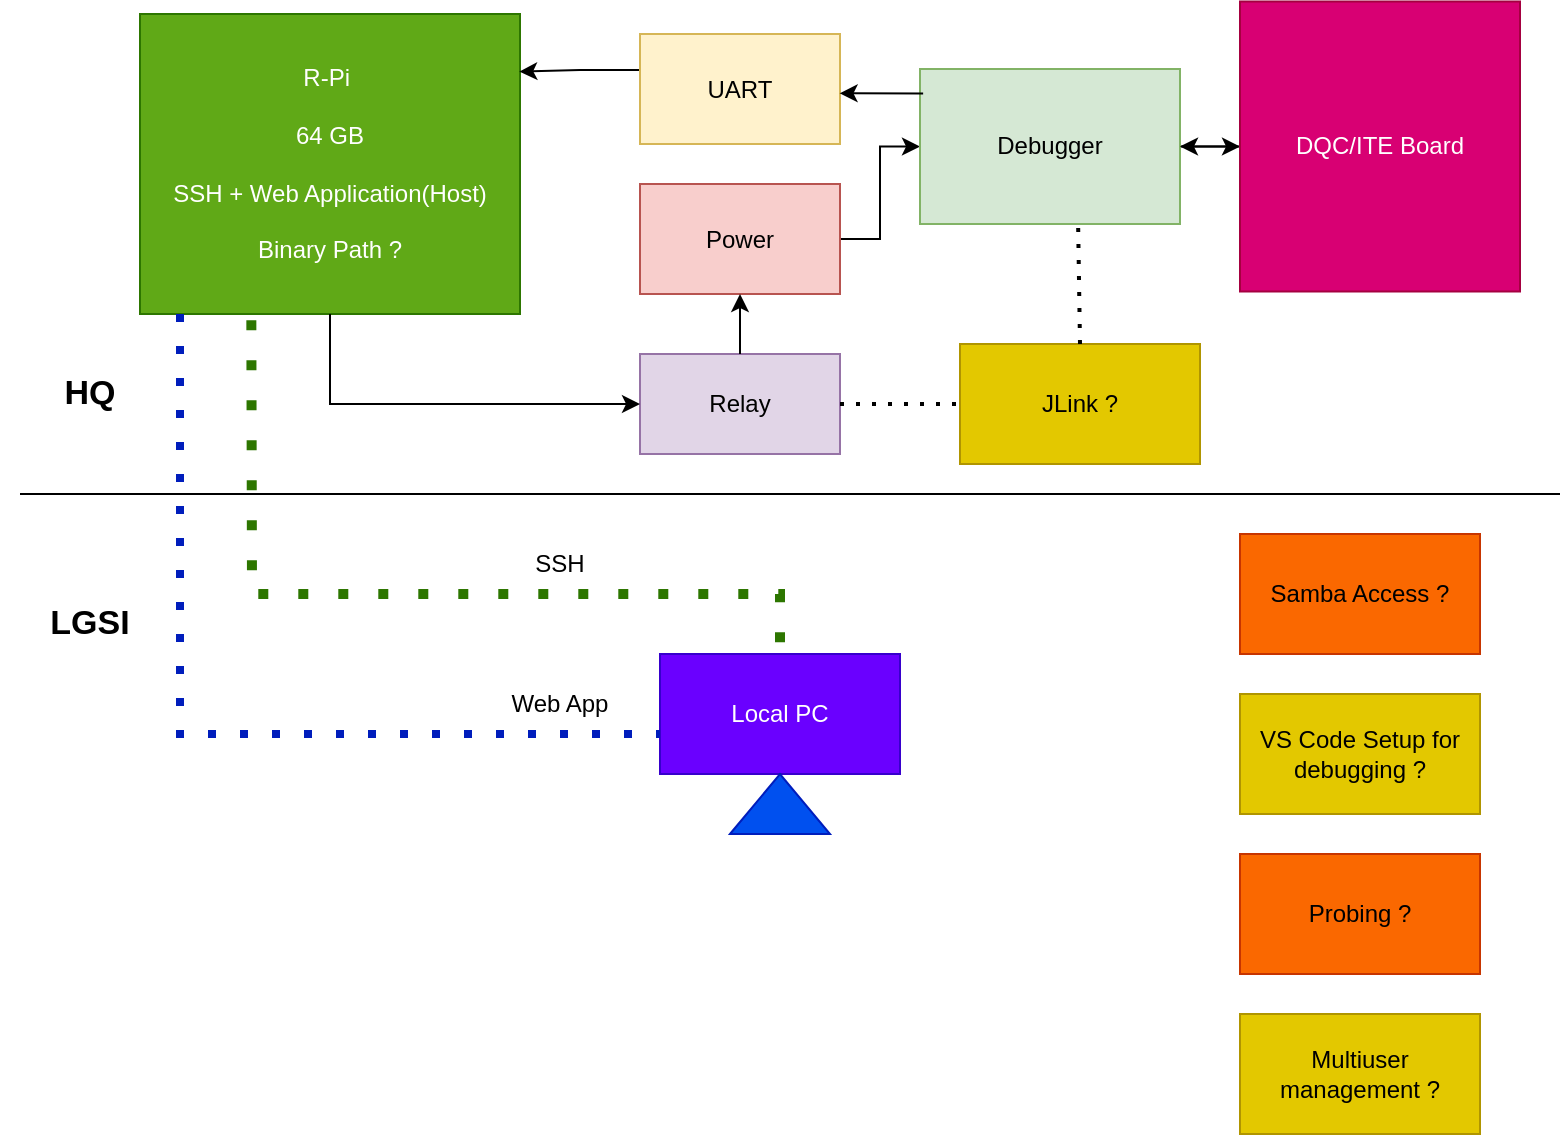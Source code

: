 <mxfile version="24.7.7">
  <diagram name="Page-1" id="JxampNL0Ej3k2KaPyQAo">
    <mxGraphModel dx="911" dy="540" grid="1" gridSize="10" guides="1" tooltips="1" connect="1" arrows="1" fold="1" page="1" pageScale="1" pageWidth="827" pageHeight="1169" math="0" shadow="0">
      <root>
        <mxCell id="0" />
        <mxCell id="1" parent="0" />
        <mxCell id="fvj22ZWd0LQlKyJpi2xt-1" value="Local PC" style="rounded=0;whiteSpace=wrap;html=1;fillColor=#6a00ff;strokeColor=#3700CC;fontColor=#ffffff;" vertex="1" parent="1">
          <mxGeometry x="360" y="440" width="120" height="60" as="geometry" />
        </mxCell>
        <mxCell id="fvj22ZWd0LQlKyJpi2xt-2" value="" style="triangle;whiteSpace=wrap;html=1;direction=north;fillColor=#0050ef;strokeColor=#001DBC;fontColor=#ffffff;" vertex="1" parent="1">
          <mxGeometry x="395" y="500" width="50" height="30" as="geometry" />
        </mxCell>
        <mxCell id="fvj22ZWd0LQlKyJpi2xt-3" value="R-Pi&amp;nbsp;&lt;br&gt;&lt;br&gt;64 GB&lt;br&gt;&lt;br&gt;SSH + Web Application(Host)&lt;br&gt;&lt;br&gt;Binary Path ?" style="rounded=0;whiteSpace=wrap;html=1;fillColor=#60a917;strokeColor=#2D7600;fontColor=#ffffff;" vertex="1" parent="1">
          <mxGeometry x="100" y="120" width="190" height="150" as="geometry" />
        </mxCell>
        <mxCell id="fvj22ZWd0LQlKyJpi2xt-9" value="" style="edgeStyle=orthogonalEdgeStyle;rounded=0;orthogonalLoop=1;jettySize=auto;html=1;entryX=0.998;entryY=0.192;entryDx=0;entryDy=0;entryPerimeter=0;" edge="1" parent="1" source="fvj22ZWd0LQlKyJpi2xt-4" target="fvj22ZWd0LQlKyJpi2xt-3">
          <mxGeometry relative="1" as="geometry">
            <Array as="points">
              <mxPoint x="320" y="148" />
              <mxPoint x="320" y="149" />
            </Array>
          </mxGeometry>
        </mxCell>
        <mxCell id="fvj22ZWd0LQlKyJpi2xt-4" value="UART" style="rounded=0;whiteSpace=wrap;html=1;fillColor=#fff2cc;strokeColor=#d6b656;" vertex="1" parent="1">
          <mxGeometry x="350" y="130" width="100" height="55" as="geometry" />
        </mxCell>
        <mxCell id="fvj22ZWd0LQlKyJpi2xt-12" value="" style="edgeStyle=orthogonalEdgeStyle;rounded=0;orthogonalLoop=1;jettySize=auto;html=1;" edge="1" parent="1" source="fvj22ZWd0LQlKyJpi2xt-5" target="fvj22ZWd0LQlKyJpi2xt-6">
          <mxGeometry relative="1" as="geometry" />
        </mxCell>
        <mxCell id="fvj22ZWd0LQlKyJpi2xt-5" value="Power" style="rounded=0;whiteSpace=wrap;html=1;fillColor=#f8cecc;strokeColor=#b85450;" vertex="1" parent="1">
          <mxGeometry x="350" y="205" width="100" height="55" as="geometry" />
        </mxCell>
        <mxCell id="fvj22ZWd0LQlKyJpi2xt-13" value="" style="edgeStyle=orthogonalEdgeStyle;rounded=0;orthogonalLoop=1;jettySize=auto;html=1;" edge="1" parent="1" source="fvj22ZWd0LQlKyJpi2xt-6" target="fvj22ZWd0LQlKyJpi2xt-7">
          <mxGeometry relative="1" as="geometry" />
        </mxCell>
        <mxCell id="fvj22ZWd0LQlKyJpi2xt-6" value="Debugger" style="rounded=0;whiteSpace=wrap;html=1;fillColor=#d5e8d4;strokeColor=#82b366;" vertex="1" parent="1">
          <mxGeometry x="490" y="147.5" width="130" height="77.5" as="geometry" />
        </mxCell>
        <mxCell id="fvj22ZWd0LQlKyJpi2xt-32" value="" style="edgeStyle=orthogonalEdgeStyle;rounded=0;orthogonalLoop=1;jettySize=auto;html=1;" edge="1" parent="1" source="fvj22ZWd0LQlKyJpi2xt-7" target="fvj22ZWd0LQlKyJpi2xt-6">
          <mxGeometry relative="1" as="geometry" />
        </mxCell>
        <mxCell id="fvj22ZWd0LQlKyJpi2xt-7" value="DQC/ITE Board" style="rounded=0;whiteSpace=wrap;html=1;fillColor=#d80073;fontColor=#ffffff;strokeColor=#A50040;" vertex="1" parent="1">
          <mxGeometry x="650" y="113.75" width="140" height="145" as="geometry" />
        </mxCell>
        <mxCell id="fvj22ZWd0LQlKyJpi2xt-14" value="Relay" style="rounded=0;whiteSpace=wrap;html=1;fillColor=#e1d5e7;strokeColor=#9673a6;" vertex="1" parent="1">
          <mxGeometry x="350" y="290" width="100" height="50" as="geometry" />
        </mxCell>
        <mxCell id="fvj22ZWd0LQlKyJpi2xt-17" value="" style="endArrow=none;dashed=1;html=1;dashPattern=1 3;strokeWidth=5;rounded=0;exitX=0.293;exitY=1.021;exitDx=0;exitDy=0;exitPerimeter=0;entryX=0.5;entryY=0;entryDx=0;entryDy=0;fillColor=#60a917;strokeColor=#2D7600;" edge="1" parent="1" source="fvj22ZWd0LQlKyJpi2xt-3" target="fvj22ZWd0LQlKyJpi2xt-1">
          <mxGeometry width="50" height="50" relative="1" as="geometry">
            <mxPoint x="430" y="400" as="sourcePoint" />
            <mxPoint x="480" y="350" as="targetPoint" />
            <Array as="points">
              <mxPoint x="156" y="410" />
              <mxPoint x="420" y="410" />
            </Array>
          </mxGeometry>
        </mxCell>
        <mxCell id="fvj22ZWd0LQlKyJpi2xt-18" value="" style="endArrow=none;dashed=1;html=1;dashPattern=1 3;strokeWidth=4;rounded=0;exitX=0.293;exitY=1.021;exitDx=0;exitDy=0;exitPerimeter=0;fillColor=#0050ef;strokeColor=#001DBC;" edge="1" parent="1">
          <mxGeometry width="50" height="50" relative="1" as="geometry">
            <mxPoint x="120" y="270" as="sourcePoint" />
            <mxPoint x="360" y="480" as="targetPoint" />
            <Array as="points">
              <mxPoint x="120" y="407" />
              <mxPoint x="120" y="480" />
              <mxPoint x="360" y="480" />
            </Array>
          </mxGeometry>
        </mxCell>
        <mxCell id="fvj22ZWd0LQlKyJpi2xt-19" value="Web App" style="text;html=1;align=center;verticalAlign=middle;whiteSpace=wrap;rounded=0;" vertex="1" parent="1">
          <mxGeometry x="280" y="450" width="60" height="30" as="geometry" />
        </mxCell>
        <mxCell id="fvj22ZWd0LQlKyJpi2xt-20" value="SSH" style="text;html=1;align=center;verticalAlign=middle;whiteSpace=wrap;rounded=0;" vertex="1" parent="1">
          <mxGeometry x="280" y="380" width="60" height="30" as="geometry" />
        </mxCell>
        <mxCell id="fvj22ZWd0LQlKyJpi2xt-21" value="JLink ?" style="rounded=0;whiteSpace=wrap;html=1;fillColor=#e3c800;strokeColor=#B09500;fontColor=#000000;" vertex="1" parent="1">
          <mxGeometry x="510" y="285" width="120" height="60" as="geometry" />
        </mxCell>
        <mxCell id="fvj22ZWd0LQlKyJpi2xt-22" value="Samba Access ?" style="rounded=0;whiteSpace=wrap;html=1;fillColor=#fa6800;fontColor=#000000;strokeColor=#C73500;" vertex="1" parent="1">
          <mxGeometry x="650" y="380" width="120" height="60" as="geometry" />
        </mxCell>
        <mxCell id="fvj22ZWd0LQlKyJpi2xt-23" value="VS Code Setup for debugging ?" style="rounded=0;whiteSpace=wrap;html=1;fillColor=#e3c800;fontColor=#000000;strokeColor=#B09500;" vertex="1" parent="1">
          <mxGeometry x="650" y="460" width="120" height="60" as="geometry" />
        </mxCell>
        <mxCell id="fvj22ZWd0LQlKyJpi2xt-24" value="Multiuser management ?" style="rounded=0;whiteSpace=wrap;html=1;fillColor=#e3c800;fontColor=#000000;strokeColor=#B09500;" vertex="1" parent="1">
          <mxGeometry x="650" y="620" width="120" height="60" as="geometry" />
        </mxCell>
        <mxCell id="fvj22ZWd0LQlKyJpi2xt-25" value="Probing ?" style="rounded=0;whiteSpace=wrap;html=1;fillColor=#fa6800;fontColor=#000000;strokeColor=#C73500;" vertex="1" parent="1">
          <mxGeometry x="650" y="540" width="120" height="60" as="geometry" />
        </mxCell>
        <mxCell id="fvj22ZWd0LQlKyJpi2xt-29" value="" style="endArrow=classic;html=1;rounded=0;exitX=0.5;exitY=1;exitDx=0;exitDy=0;entryX=0;entryY=0.5;entryDx=0;entryDy=0;" edge="1" parent="1" source="fvj22ZWd0LQlKyJpi2xt-3" target="fvj22ZWd0LQlKyJpi2xt-14">
          <mxGeometry width="50" height="50" relative="1" as="geometry">
            <mxPoint x="430" y="400" as="sourcePoint" />
            <mxPoint x="480" y="350" as="targetPoint" />
            <Array as="points">
              <mxPoint x="195" y="315" />
            </Array>
          </mxGeometry>
        </mxCell>
        <mxCell id="fvj22ZWd0LQlKyJpi2xt-30" value="" style="endArrow=classic;html=1;rounded=0;exitX=0.5;exitY=0;exitDx=0;exitDy=0;entryX=0.5;entryY=1;entryDx=0;entryDy=0;" edge="1" parent="1" source="fvj22ZWd0LQlKyJpi2xt-14" target="fvj22ZWd0LQlKyJpi2xt-5">
          <mxGeometry width="50" height="50" relative="1" as="geometry">
            <mxPoint x="430" y="400" as="sourcePoint" />
            <mxPoint x="480" y="350" as="targetPoint" />
          </mxGeometry>
        </mxCell>
        <mxCell id="fvj22ZWd0LQlKyJpi2xt-31" value="" style="endArrow=classic;html=1;rounded=0;exitX=0.012;exitY=0.158;exitDx=0;exitDy=0;exitPerimeter=0;entryX=0.998;entryY=0.539;entryDx=0;entryDy=0;entryPerimeter=0;" edge="1" parent="1" source="fvj22ZWd0LQlKyJpi2xt-6" target="fvj22ZWd0LQlKyJpi2xt-4">
          <mxGeometry width="50" height="50" relative="1" as="geometry">
            <mxPoint x="430" y="400" as="sourcePoint" />
            <mxPoint x="450" y="162" as="targetPoint" />
          </mxGeometry>
        </mxCell>
        <mxCell id="fvj22ZWd0LQlKyJpi2xt-35" value="" style="endArrow=none;dashed=1;html=1;dashPattern=1 3;strokeWidth=2;rounded=0;exitX=1;exitY=0.5;exitDx=0;exitDy=0;entryX=0;entryY=0.5;entryDx=0;entryDy=0;" edge="1" parent="1" source="fvj22ZWd0LQlKyJpi2xt-14" target="fvj22ZWd0LQlKyJpi2xt-21">
          <mxGeometry width="50" height="50" relative="1" as="geometry">
            <mxPoint x="370" y="380" as="sourcePoint" />
            <mxPoint x="420" y="330" as="targetPoint" />
          </mxGeometry>
        </mxCell>
        <mxCell id="fvj22ZWd0LQlKyJpi2xt-36" value="" style="endArrow=none;dashed=1;html=1;dashPattern=1 3;strokeWidth=2;rounded=0;exitX=0.5;exitY=0;exitDx=0;exitDy=0;entryX=0.608;entryY=0.982;entryDx=0;entryDy=0;entryPerimeter=0;" edge="1" parent="1" source="fvj22ZWd0LQlKyJpi2xt-21" target="fvj22ZWd0LQlKyJpi2xt-6">
          <mxGeometry width="50" height="50" relative="1" as="geometry">
            <mxPoint x="370" y="380" as="sourcePoint" />
            <mxPoint x="420" y="330" as="targetPoint" />
          </mxGeometry>
        </mxCell>
        <mxCell id="fvj22ZWd0LQlKyJpi2xt-41" value="" style="endArrow=none;html=1;rounded=0;" edge="1" parent="1">
          <mxGeometry width="50" height="50" relative="1" as="geometry">
            <mxPoint x="40" y="360" as="sourcePoint" />
            <mxPoint x="810" y="360" as="targetPoint" />
          </mxGeometry>
        </mxCell>
        <mxCell id="fvj22ZWd0LQlKyJpi2xt-43" value="&lt;b&gt;&lt;font style=&quot;font-size: 17px;&quot;&gt;LGSI&lt;/font&gt;&lt;/b&gt;" style="text;html=1;align=center;verticalAlign=middle;whiteSpace=wrap;rounded=0;strokeWidth=9;" vertex="1" parent="1">
          <mxGeometry x="30" y="400" width="90" height="50" as="geometry" />
        </mxCell>
        <mxCell id="fvj22ZWd0LQlKyJpi2xt-44" value="&lt;span style=&quot;font-size: 17px;&quot;&gt;&lt;b&gt;HQ&lt;/b&gt;&lt;/span&gt;" style="text;html=1;align=center;verticalAlign=middle;whiteSpace=wrap;rounded=0;strokeWidth=9;" vertex="1" parent="1">
          <mxGeometry x="30" y="285" width="90" height="50" as="geometry" />
        </mxCell>
      </root>
    </mxGraphModel>
  </diagram>
</mxfile>

